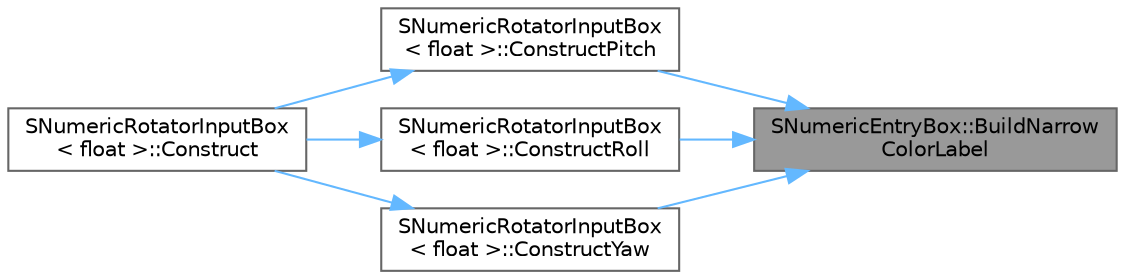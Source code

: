 digraph "SNumericEntryBox::BuildNarrowColorLabel"
{
 // INTERACTIVE_SVG=YES
 // LATEX_PDF_SIZE
  bgcolor="transparent";
  edge [fontname=Helvetica,fontsize=10,labelfontname=Helvetica,labelfontsize=10];
  node [fontname=Helvetica,fontsize=10,shape=box,height=0.2,width=0.4];
  rankdir="RL";
  Node1 [id="Node000001",label="SNumericEntryBox::BuildNarrow\lColorLabel",height=0.2,width=0.4,color="gray40", fillcolor="grey60", style="filled", fontcolor="black",tooltip=" "];
  Node1 -> Node2 [id="edge1_Node000001_Node000002",dir="back",color="steelblue1",style="solid",tooltip=" "];
  Node2 [id="Node000002",label="SNumericRotatorInputBox\l\< float \>::ConstructPitch",height=0.2,width=0.4,color="grey40", fillcolor="white", style="filled",URL="$de/dee/classSNumericRotatorInputBox.html#ab9fcac6fafe090f38800a6e935b56c6f",tooltip=" "];
  Node2 -> Node3 [id="edge2_Node000002_Node000003",dir="back",color="steelblue1",style="solid",tooltip=" "];
  Node3 [id="Node000003",label="SNumericRotatorInputBox\l\< float \>::Construct",height=0.2,width=0.4,color="grey40", fillcolor="white", style="filled",URL="$de/dee/classSNumericRotatorInputBox.html#a8fe779a7671a76bd93c6837d87e4ab6b",tooltip=" "];
  Node1 -> Node4 [id="edge3_Node000001_Node000004",dir="back",color="steelblue1",style="solid",tooltip=" "];
  Node4 [id="Node000004",label="SNumericRotatorInputBox\l\< float \>::ConstructRoll",height=0.2,width=0.4,color="grey40", fillcolor="white", style="filled",URL="$de/dee/classSNumericRotatorInputBox.html#a21a596f656587b8e2357263f04eb0d16",tooltip=" "];
  Node4 -> Node3 [id="edge4_Node000004_Node000003",dir="back",color="steelblue1",style="solid",tooltip=" "];
  Node1 -> Node5 [id="edge5_Node000001_Node000005",dir="back",color="steelblue1",style="solid",tooltip=" "];
  Node5 [id="Node000005",label="SNumericRotatorInputBox\l\< float \>::ConstructYaw",height=0.2,width=0.4,color="grey40", fillcolor="white", style="filled",URL="$de/dee/classSNumericRotatorInputBox.html#ab713ce33357bdaa57f2c998fb80f8dd5",tooltip=" "];
  Node5 -> Node3 [id="edge6_Node000005_Node000003",dir="back",color="steelblue1",style="solid",tooltip=" "];
}

